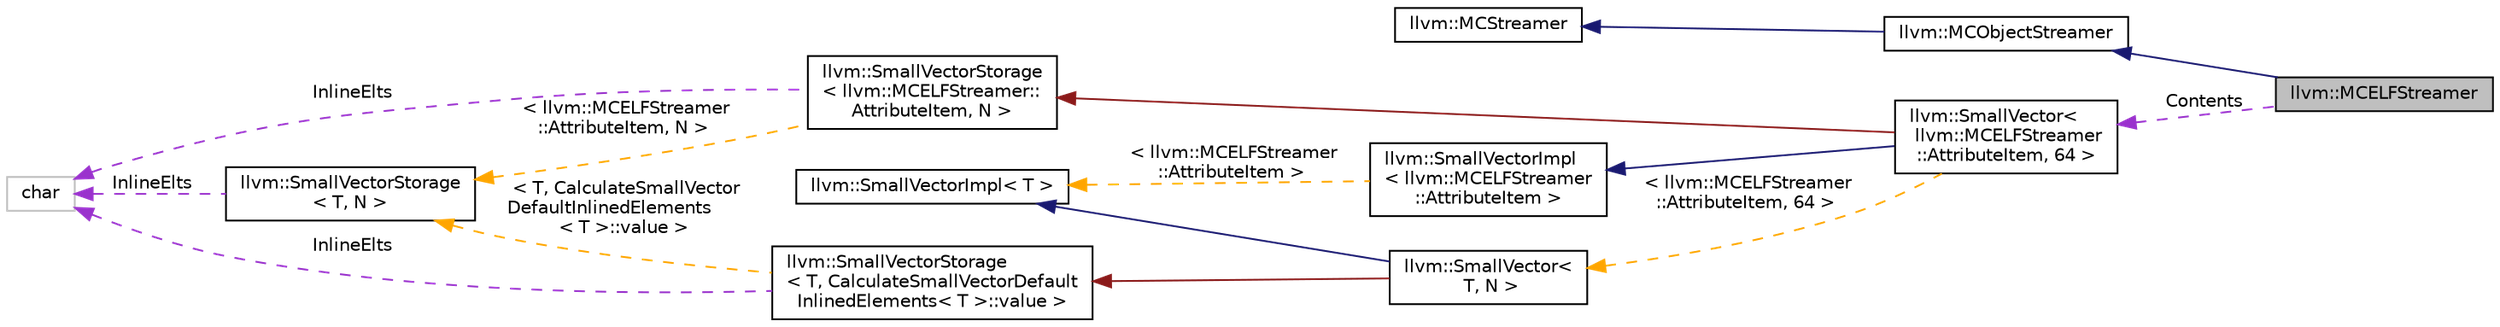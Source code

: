 digraph "llvm::MCELFStreamer"
{
 // LATEX_PDF_SIZE
  bgcolor="transparent";
  edge [fontname="Helvetica",fontsize="10",labelfontname="Helvetica",labelfontsize="10"];
  node [fontname="Helvetica",fontsize="10",shape=record];
  rankdir="LR";
  Node1 [label="llvm::MCELFStreamer",height=0.2,width=0.4,color="black", fillcolor="grey75", style="filled", fontcolor="black",tooltip=" "];
  Node2 -> Node1 [dir="back",color="midnightblue",fontsize="10",style="solid",fontname="Helvetica"];
  Node2 [label="llvm::MCObjectStreamer",height=0.2,width=0.4,color="black",URL="$classllvm_1_1MCObjectStreamer.html",tooltip="Streaming object file generation interface."];
  Node3 -> Node2 [dir="back",color="midnightblue",fontsize="10",style="solid",fontname="Helvetica"];
  Node3 [label="llvm::MCStreamer",height=0.2,width=0.4,color="black",URL="$classllvm_1_1MCStreamer.html",tooltip="Streaming machine code generation interface."];
  Node4 -> Node1 [dir="back",color="darkorchid3",fontsize="10",style="dashed",label=" Contents" ,fontname="Helvetica"];
  Node4 [label="llvm::SmallVector\<\l llvm::MCELFStreamer\l::AttributeItem, 64 \>",height=0.2,width=0.4,color="black",URL="$classllvm_1_1SmallVector.html",tooltip=" "];
  Node5 -> Node4 [dir="back",color="midnightblue",fontsize="10",style="solid",fontname="Helvetica"];
  Node5 [label="llvm::SmallVectorImpl\l\< llvm::MCELFStreamer\l::AttributeItem \>",height=0.2,width=0.4,color="black",URL="$classllvm_1_1SmallVectorImpl.html",tooltip=" "];
  Node6 -> Node5 [dir="back",color="orange",fontsize="10",style="dashed",label=" \< llvm::MCELFStreamer\l::AttributeItem \>" ,fontname="Helvetica"];
  Node6 [label="llvm::SmallVectorImpl\< T \>",height=0.2,width=0.4,color="black",URL="$classllvm_1_1SmallVectorImpl.html",tooltip="This class consists of common code factored out of the SmallVector class to reduce code duplication b..."];
  Node7 -> Node4 [dir="back",color="firebrick4",fontsize="10",style="solid",fontname="Helvetica"];
  Node7 [label="llvm::SmallVectorStorage\l\< llvm::MCELFStreamer::\lAttributeItem, N \>",height=0.2,width=0.4,color="black",URL="$structllvm_1_1SmallVectorStorage.html",tooltip=" "];
  Node8 -> Node7 [dir="back",color="darkorchid3",fontsize="10",style="dashed",label=" InlineElts" ,fontname="Helvetica"];
  Node8 [label="char",height=0.2,width=0.4,color="grey75",tooltip=" "];
  Node9 -> Node7 [dir="back",color="orange",fontsize="10",style="dashed",label=" \< llvm::MCELFStreamer\l::AttributeItem, N \>" ,fontname="Helvetica"];
  Node9 [label="llvm::SmallVectorStorage\l\< T, N \>",height=0.2,width=0.4,color="black",URL="$structllvm_1_1SmallVectorStorage.html",tooltip="Storage for the SmallVector elements."];
  Node8 -> Node9 [dir="back",color="darkorchid3",fontsize="10",style="dashed",label=" InlineElts" ,fontname="Helvetica"];
  Node10 -> Node4 [dir="back",color="orange",fontsize="10",style="dashed",label=" \< llvm::MCELFStreamer\l::AttributeItem, 64 \>" ,fontname="Helvetica"];
  Node10 [label="llvm::SmallVector\<\l T, N \>",height=0.2,width=0.4,color="black",URL="$classllvm_1_1SmallVector.html",tooltip="This is a 'vector' (really, a variable-sized array), optimized for the case when the array is small."];
  Node6 -> Node10 [dir="back",color="midnightblue",fontsize="10",style="solid",fontname="Helvetica"];
  Node11 -> Node10 [dir="back",color="firebrick4",fontsize="10",style="solid",fontname="Helvetica"];
  Node11 [label="llvm::SmallVectorStorage\l\< T, CalculateSmallVectorDefault\lInlinedElements\< T \>::value \>",height=0.2,width=0.4,color="black",URL="$structllvm_1_1SmallVectorStorage.html",tooltip=" "];
  Node8 -> Node11 [dir="back",color="darkorchid3",fontsize="10",style="dashed",label=" InlineElts" ,fontname="Helvetica"];
  Node9 -> Node11 [dir="back",color="orange",fontsize="10",style="dashed",label=" \< T, CalculateSmallVector\lDefaultInlinedElements\l\< T \>::value \>" ,fontname="Helvetica"];
}

